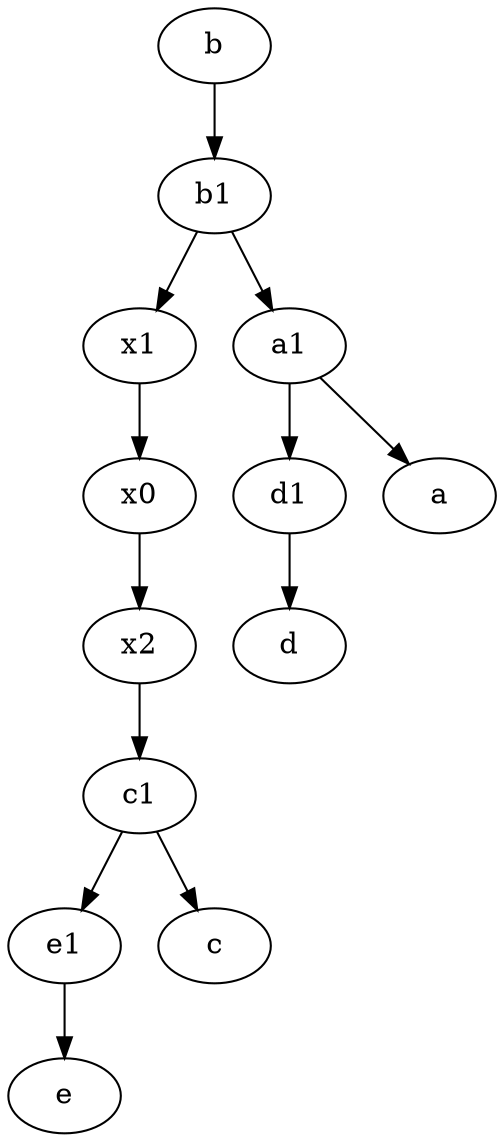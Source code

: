 digraph  {
	e1 [pos="25,45!"];
	x2;
	b1 [pos="45,20!"];
	d1 [pos="25,30!"];
	c1 [pos="30,15!"];
	x0;
	x1;
	a1 [pos="40,15!"];
	b [pos="50,20!"];
	a1 -> a;
	b1 -> a1;
	x0 -> x2;
	e1 -> e;
	b -> b1;
	a1 -> d1;
	x2 -> c1;
	x1 -> x0;
	d1 -> d;
	c1 -> e1;
	b1 -> x1;
	c1 -> c;

	}